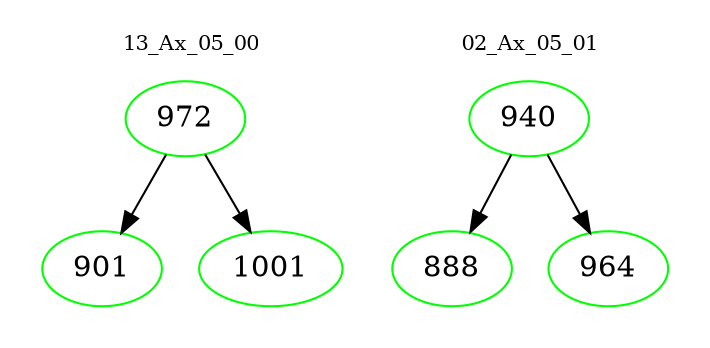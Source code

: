 digraph{
subgraph cluster_0 {
color = white
label = "13_Ax_05_00";
fontsize=10;
T0_972 [label="972", color="green"]
T0_972 -> T0_901 [color="black"]
T0_901 [label="901", color="green"]
T0_972 -> T0_1001 [color="black"]
T0_1001 [label="1001", color="green"]
}
subgraph cluster_1 {
color = white
label = "02_Ax_05_01";
fontsize=10;
T1_940 [label="940", color="green"]
T1_940 -> T1_888 [color="black"]
T1_888 [label="888", color="green"]
T1_940 -> T1_964 [color="black"]
T1_964 [label="964", color="green"]
}
}
